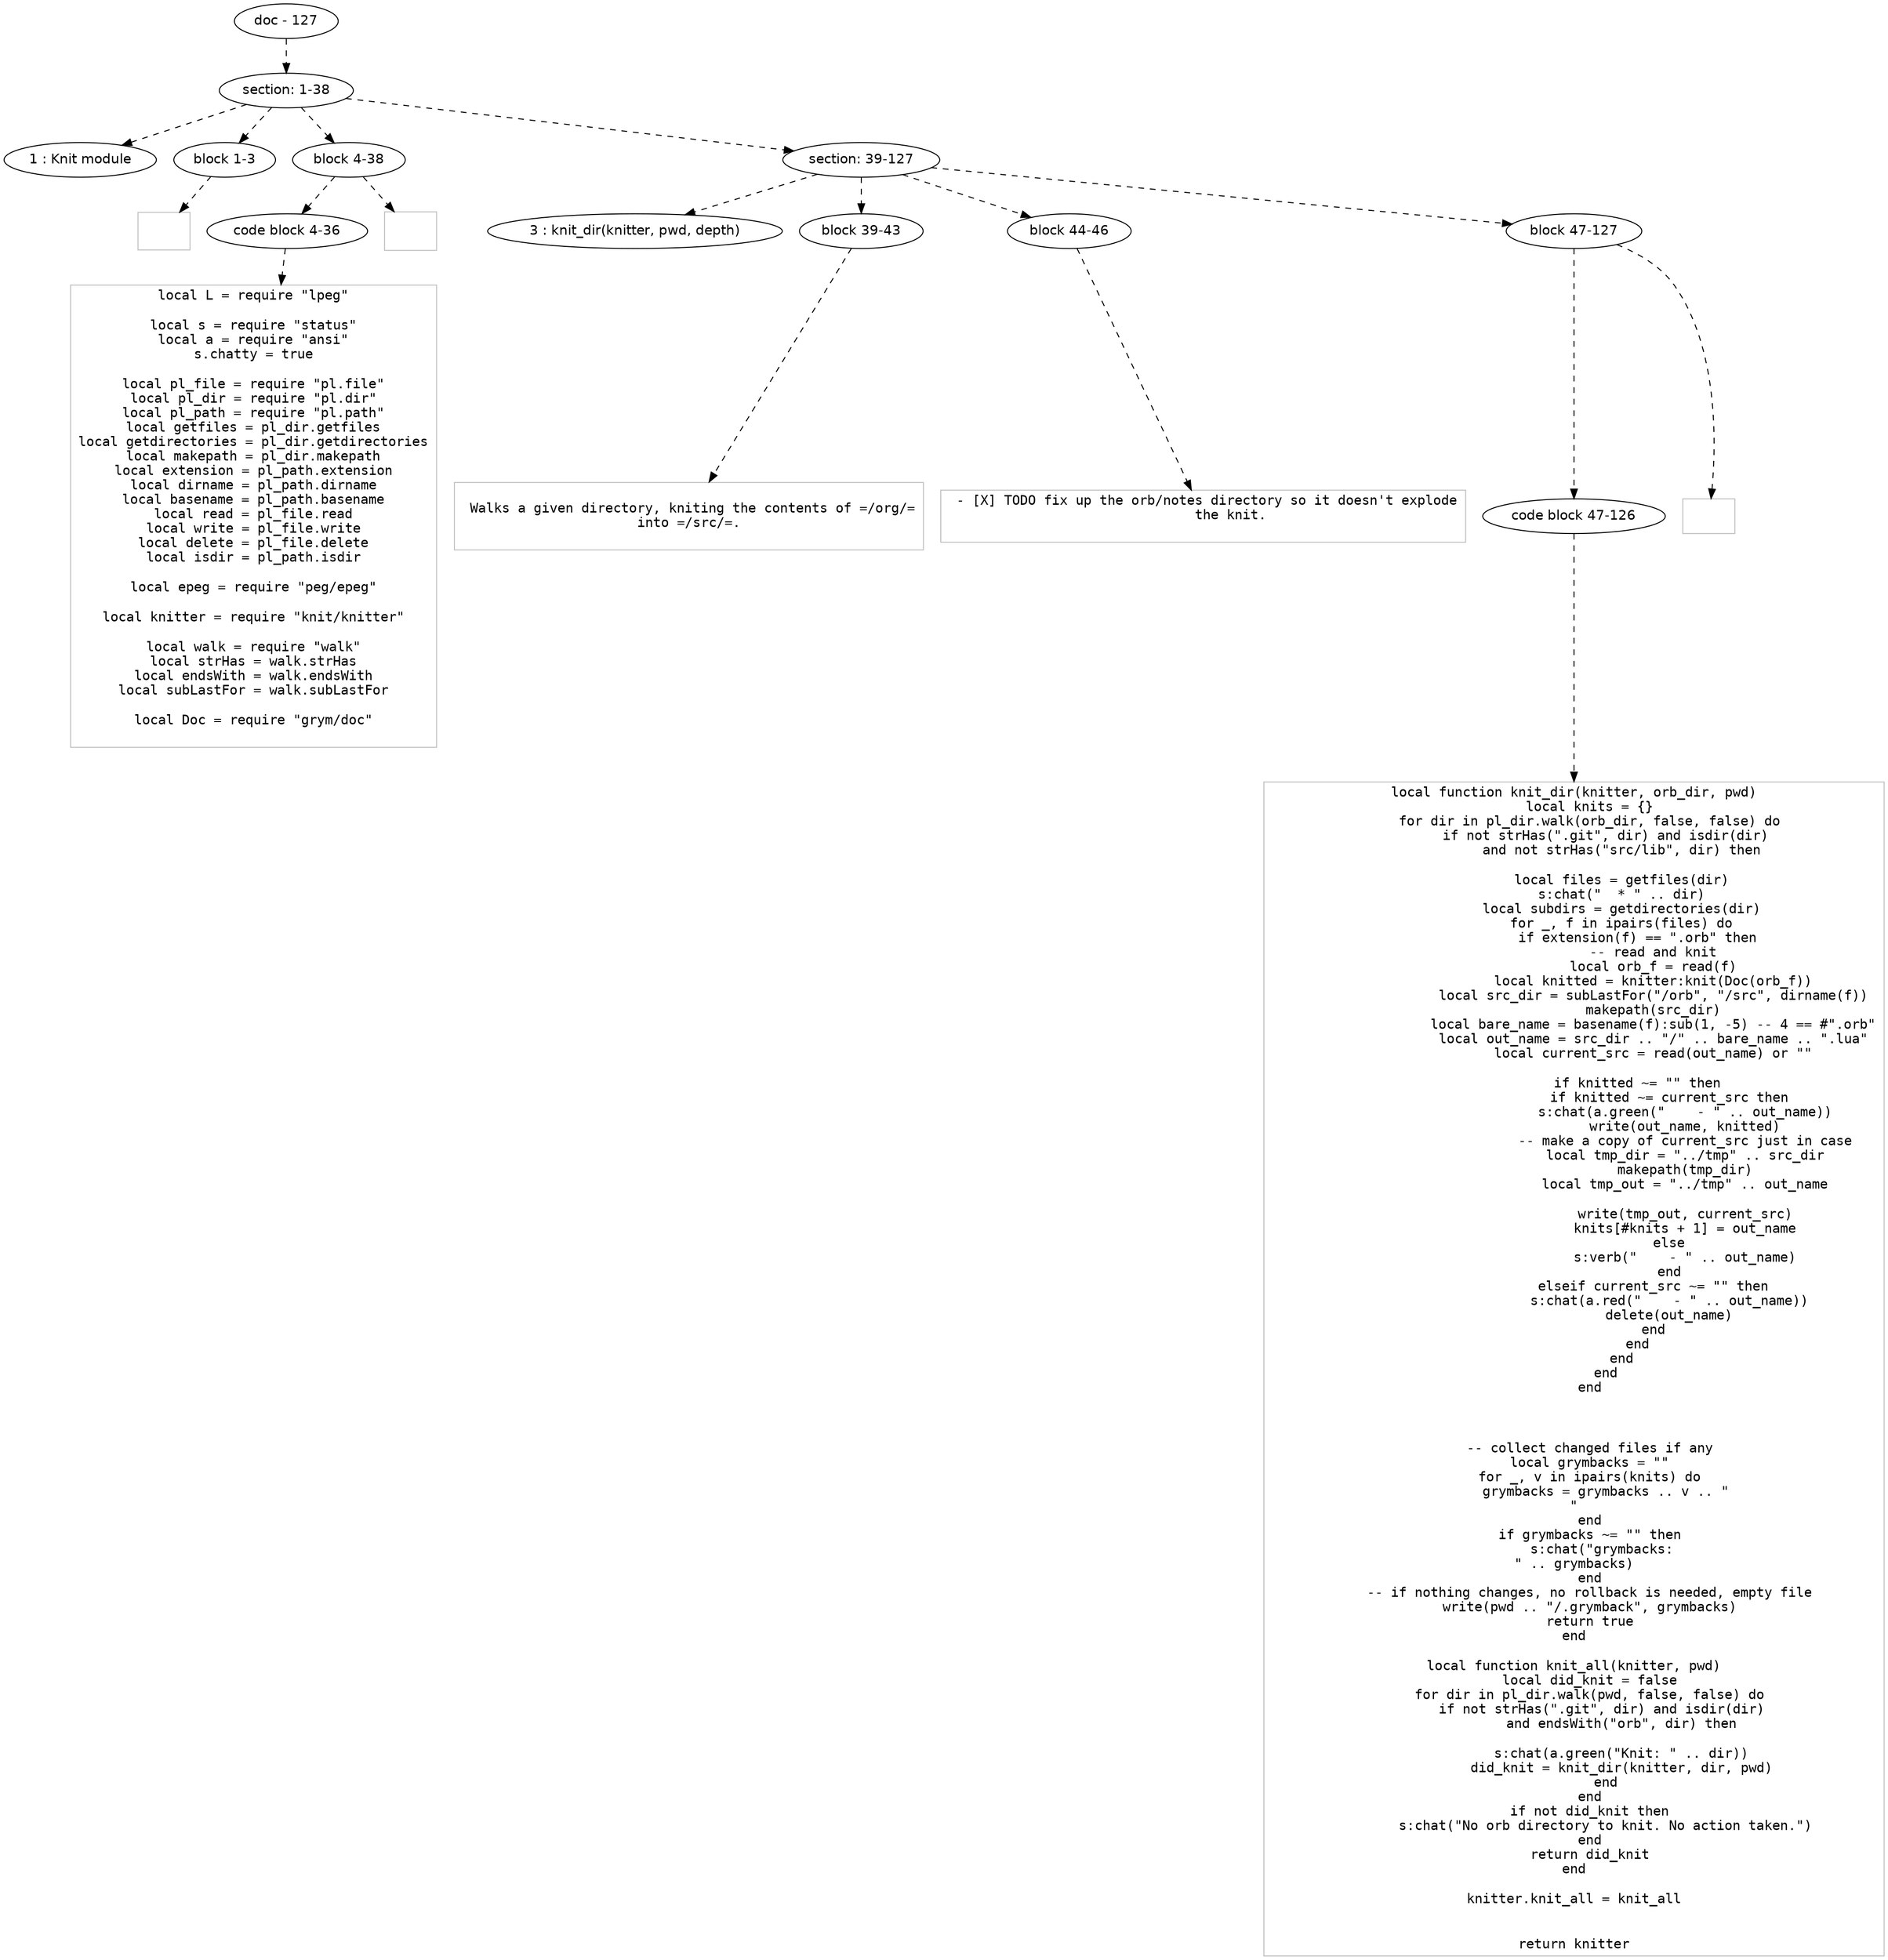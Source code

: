 digraph hierarchy {

node [fontname=Helvetica]
edge [style=dashed]

doc_0 [label="doc - 127"]

doc_0 -> { section_1}
{rank=same; section_1}

section_1 [label="section: 1-38"]

section_1 -> { header_2 block_3 block_4 section_5}
{rank=same; header_2 block_3 block_4 section_5}

header_2 [label="1 : Knit module"]
block_3 [label="block 1-3"]
block_4 [label="block 4-38"]
section_5 [label="section: 39-127"]


block_3 -> leaf_6
leaf_6  [color=Gray,shape=rectangle,fontname=Inconsolata,label=" 

"]block_4 -> { codeblock_7}
{rank=same; codeblock_7}

codeblock_7 [label="code block 4-36"]


codeblock_7 -> leaf_8
leaf_8  [color=Gray,shape=rectangle,fontname=Inconsolata,label="local L = require \"lpeg\"

local s = require \"status\"
local a = require \"ansi\"
s.chatty = true

local pl_file = require \"pl.file\"
local pl_dir = require \"pl.dir\"
local pl_path = require \"pl.path\"
local getfiles = pl_dir.getfiles
local getdirectories = pl_dir.getdirectories
local makepath = pl_dir.makepath
local extension = pl_path.extension
local dirname = pl_path.dirname
local basename = pl_path.basename
local read = pl_file.read
local write = pl_file.write
local delete = pl_file.delete
local isdir = pl_path.isdir

local epeg = require \"peg/epeg\"

local knitter = require \"knit/knitter\"

local walk = require \"walk\"
local strHas = walk.strHas
local endsWith = walk.endsWith
local subLastFor = walk.subLastFor

local Doc = require \"grym/doc\"

"]
block_4 -> leaf_9
leaf_9  [color=Gray,shape=rectangle,fontname=Inconsolata,label="

"]section_5 -> { header_10 block_11 block_12 block_13}
{rank=same; header_10 block_11 block_12 block_13}

header_10 [label="3 : knit_dir(knitter, pwd, depth)"]
block_11 [label="block 39-43"]
block_12 [label="block 44-46"]
block_13 [label="block 47-127"]


block_11 -> leaf_14
leaf_14  [color=Gray,shape=rectangle,fontname=Inconsolata,label="
 Walks a given directory, kniting the contents of =/org/=
 into =/src/=. 

"]
block_12 -> leaf_15
leaf_15  [color=Gray,shape=rectangle,fontname=Inconsolata,label=" - [X] TODO fix up the orb/notes directory so it doesn't explode
       the knit.

"]block_13 -> { codeblock_16}
{rank=same; codeblock_16}

codeblock_16 [label="code block 47-126"]


codeblock_16 -> leaf_17
leaf_17  [color=Gray,shape=rectangle,fontname=Inconsolata,label="local function knit_dir(knitter, orb_dir, pwd)
    local knits = {}
    for dir in pl_dir.walk(orb_dir, false, false) do
        if not strHas(\".git\", dir) and isdir(dir)
            and not strHas(\"src/lib\", dir) then

            local files = getfiles(dir)
            s:chat(\"  * \" .. dir)
            local subdirs = getdirectories(dir)
            for _, f in ipairs(files) do
                if extension(f) == \".orb\" then
                    -- read and knit
                    local orb_f = read(f)
                    local knitted = knitter:knit(Doc(orb_f))
                    local src_dir = subLastFor(\"/orb\", \"/src\", dirname(f))
                    makepath(src_dir)
                    local bare_name = basename(f):sub(1, -5) -- 4 == #\".orb\"
                    local out_name = src_dir .. \"/\" .. bare_name .. \".lua\"
                    local current_src = read(out_name) or \"\"

                    if knitted ~= \"\" then    
                        if knitted ~= current_src then
                            s:chat(a.green(\"    - \" .. out_name))
                            write(out_name, knitted)
                            -- make a copy of current_src just in case
                            local tmp_dir = \"../tmp\" .. src_dir
                            makepath(tmp_dir)
                            local tmp_out = \"../tmp\" .. out_name

                            write(tmp_out, current_src)
                            knits[#knits + 1] = out_name
                        else
                            s:verb(\"    - \" .. out_name)
                        end
                    elseif current_src ~= \"\" then
                        s:chat(a.red(\"    - \" .. out_name))
                        delete(out_name)
                    end
                end
            end
        end
    end



    -- collect changed files if any
    local grymbacks = \"\"
    for _, v in ipairs(knits) do
        grymbacks = grymbacks .. v .. \"\n\"
    end
    if grymbacks ~= \"\" then
        s:chat(\"grymbacks: \n\" .. grymbacks)
    end
    -- if nothing changes, no rollback is needed, empty file
    write(pwd .. \"/.grymback\", grymbacks)
    return true
end

local function knit_all(knitter, pwd)
    local did_knit = false
    for dir in pl_dir.walk(pwd, false, false) do
        if not strHas(\".git\", dir) and isdir(dir) 
            and endsWith(\"orb\", dir) then

            s:chat(a.green(\"Knit: \" .. dir))
            did_knit = knit_dir(knitter, dir, pwd)
        end
    end
    if not did_knit then
        s:chat(\"No orb directory to knit. No action taken.\")
    end
    return did_knit
end

knitter.knit_all = knit_all


return knitter
"]
block_13 -> leaf_18
leaf_18  [color=Gray,shape=rectangle,fontname=Inconsolata,label="
"]
}
